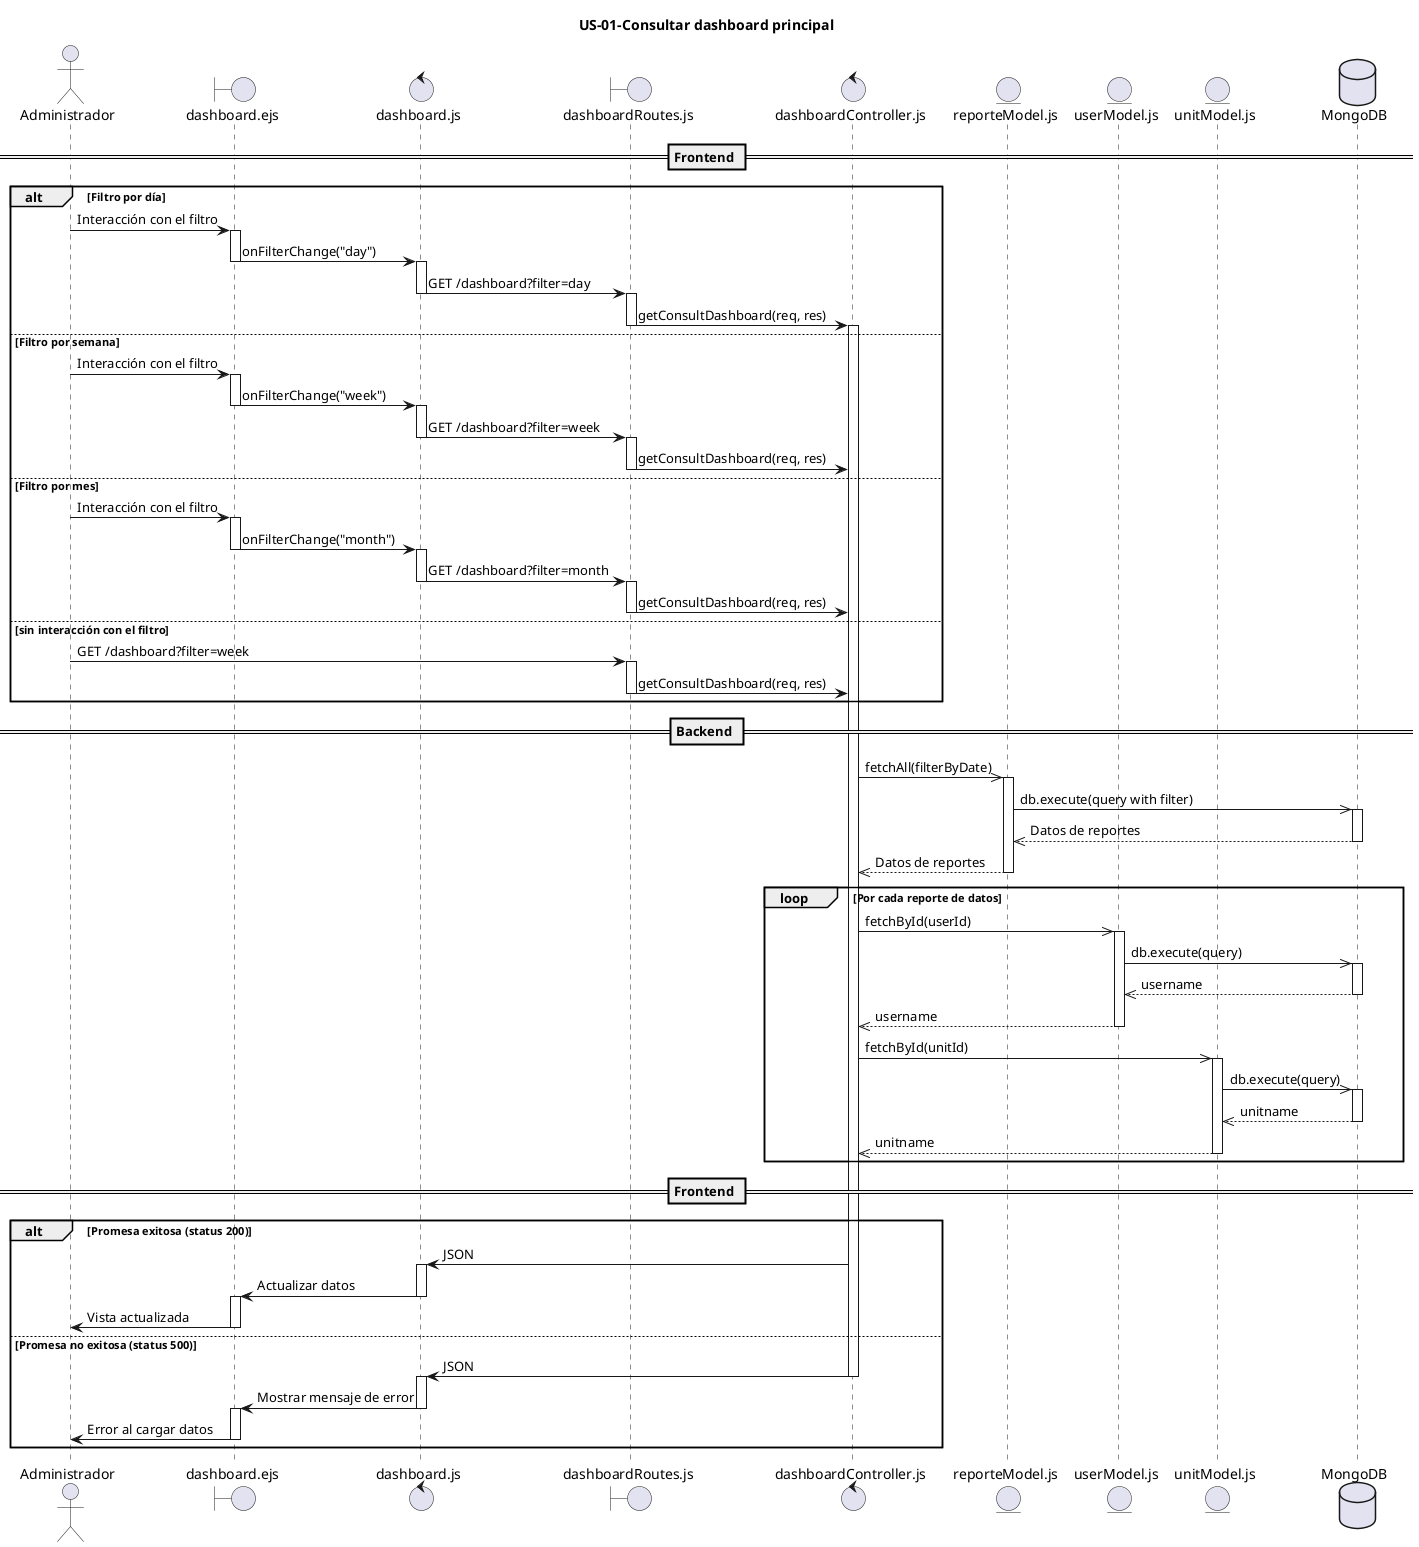 @startuml
title US-01-Consultar dashboard principal

actor Administrador

boundary "dashboard.ejs" as View
control "dashboard.js" as JS
boundary "dashboardRoutes.js" as R
control "dashboardController.js" as C
entity "reporteModel.js" as M_Reporte
entity "userModel.js" as M_User
entity "unitModel.js" as M_Unit
database "MongoDB" as DB

== Frontend ==
alt Filtro por día
    Administrador -> View: Interacción con el filtro

    activate View
    View -> JS: onFilterChange("day")
    deactivate View

    activate JS
    JS -> R: GET /dashboard?filter=day
    deactivate JS

    activate R
    R -> C: getConsultDashboard(req, res)
    deactivate R

    activate C

else Filtro por semana
    Administrador -> View: Interacción con el filtro

    activate View
    View -> JS: onFilterChange("week")
    deactivate View

    activate JS
    JS -> R: GET /dashboard?filter=week
    deactivate JS

    activate R
    R -> C: getConsultDashboard(req, res)
    deactivate R

else Filtro por mes
    Administrador -> View: Interacción con el filtro

    activate View
    View -> JS: onFilterChange("month")
    deactivate View

    activate JS
    JS -> R: GET /dashboard?filter=month
    deactivate JS

    activate R
    R -> C: getConsultDashboard(req, res)
    deactivate R

else sin interacción con el filtro
    Administrador -> R: GET /dashboard?filter=week

    activate R
    R -> C: getConsultDashboard(req, res)
    deactivate R
end


== Backend ==
C ->> M_Reporte: fetchAll(filterByDate)

activate M_Reporte
M_Reporte ->> DB: db.execute(query with filter)

activate DB
DB -->> M_Reporte: Datos de reportes
deactivate DB

M_Reporte -->> C: Datos de reportes
deactivate M_Reporte

loop Por cada reporte de datos
    C ->> M_User: fetchById(userId)
activate M_User
    M_User ->> DB: db.execute(query)

    activate DB
    DB -->> M_User: username
    deactivate DB

    M_User -->> C: username
    deactivate M_User

    C ->> M_Unit: fetchById(unitId)

    activate M_Unit
    M_Unit ->> DB: db.execute(query)

    activate DB
    DB -->> M_Unit: unitname
    deactivate DB

    M_Unit -->> C: unitname
    deactivate M_Unit
end

== Frontend ==
alt Promesa exitosa (status 200)
    C -> JS: JSON
    
    activate JS
    JS -> View: Actualizar datos
    deactivate JS
    
    activate View
    View -> Administrador: Vista actualizada
    deactivate View
else Promesa no exitosa (status 500)
    C -> JS: JSON
    deactivate C

    activate JS
    JS -> View: Mostrar mensaje de error
    deactivate JS

    activate View
    View -> Administrador: Error al cargar datos
    deactivate View
end


@enduml
